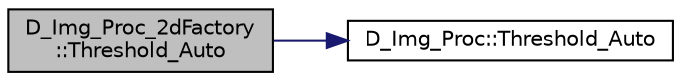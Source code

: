 digraph "D_Img_Proc_2dFactory::Threshold_Auto"
{
 // LATEX_PDF_SIZE
  edge [fontname="Helvetica",fontsize="10",labelfontname="Helvetica",labelfontsize="10"];
  node [fontname="Helvetica",fontsize="10",shape=record];
  rankdir="LR";
  Node1 [label="D_Img_Proc_2dFactory\l::Threshold_Auto",height=0.2,width=0.4,color="black", fillcolor="grey75", style="filled", fontcolor="black",tooltip=" "];
  Node1 -> Node2 [color="midnightblue",fontsize="10",style="solid"];
  Node2 [label="D_Img_Proc::Threshold_Auto",height=0.2,width=0.4,color="black", fillcolor="white", style="filled",URL="$class_d___img___proc.html#ae1b129dc72a3142269240e0ea60e1cbe",tooltip=" "];
}

